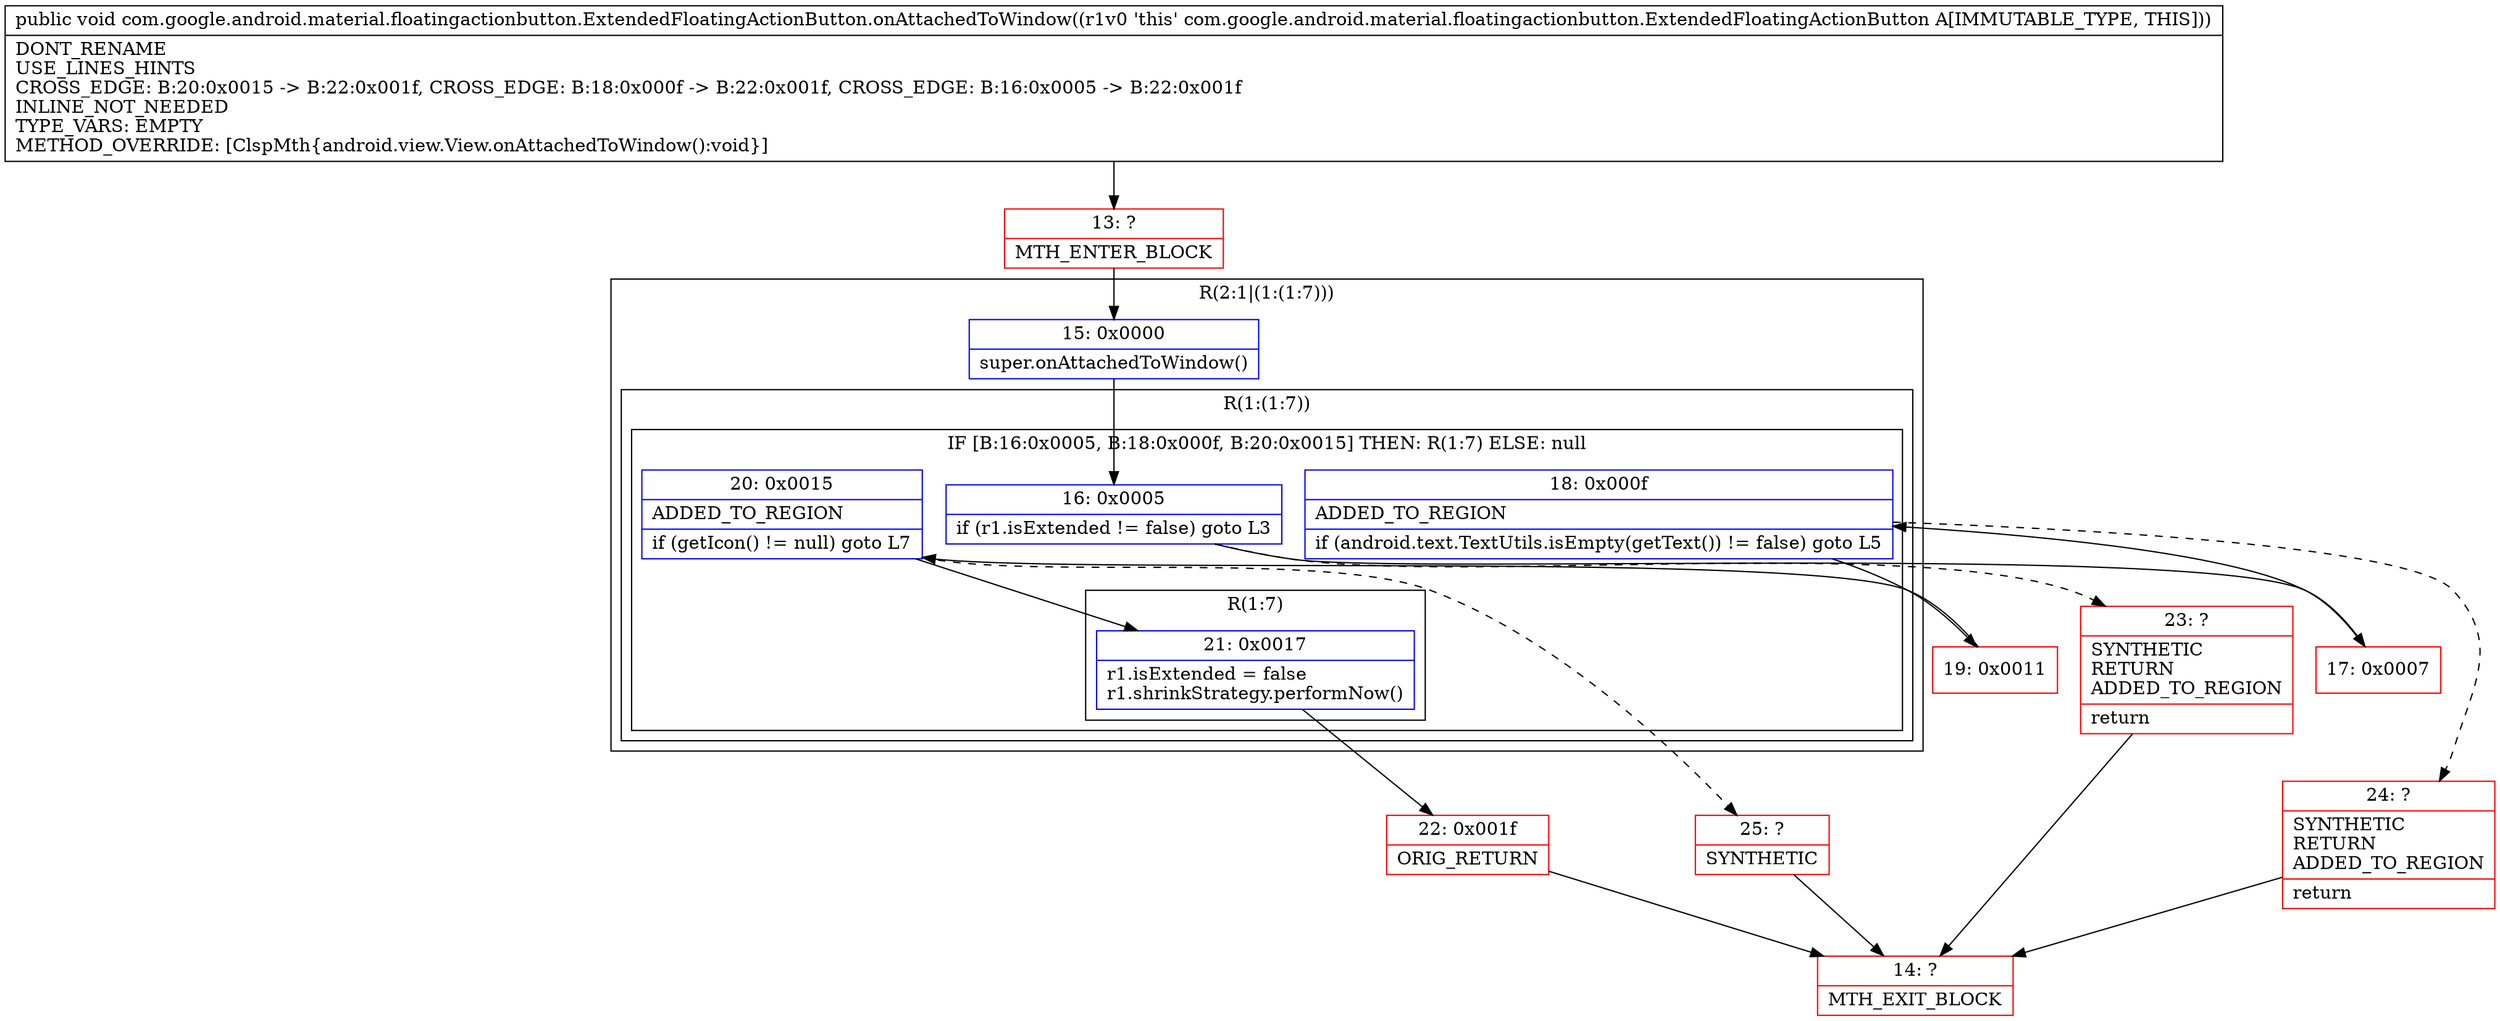 digraph "CFG forcom.google.android.material.floatingactionbutton.ExtendedFloatingActionButton.onAttachedToWindow()V" {
subgraph cluster_Region_347366348 {
label = "R(2:1|(1:(1:7)))";
node [shape=record,color=blue];
Node_15 [shape=record,label="{15\:\ 0x0000|super.onAttachedToWindow()\l}"];
subgraph cluster_Region_2038192901 {
label = "R(1:(1:7))";
node [shape=record,color=blue];
subgraph cluster_IfRegion_1242113550 {
label = "IF [B:16:0x0005, B:18:0x000f, B:20:0x0015] THEN: R(1:7) ELSE: null";
node [shape=record,color=blue];
Node_16 [shape=record,label="{16\:\ 0x0005|if (r1.isExtended != false) goto L3\l}"];
Node_18 [shape=record,label="{18\:\ 0x000f|ADDED_TO_REGION\l|if (android.text.TextUtils.isEmpty(getText()) != false) goto L5\l}"];
Node_20 [shape=record,label="{20\:\ 0x0015|ADDED_TO_REGION\l|if (getIcon() != null) goto L7\l}"];
subgraph cluster_Region_394623976 {
label = "R(1:7)";
node [shape=record,color=blue];
Node_21 [shape=record,label="{21\:\ 0x0017|r1.isExtended = false\lr1.shrinkStrategy.performNow()\l}"];
}
}
}
}
Node_13 [shape=record,color=red,label="{13\:\ ?|MTH_ENTER_BLOCK\l}"];
Node_17 [shape=record,color=red,label="{17\:\ 0x0007}"];
Node_19 [shape=record,color=red,label="{19\:\ 0x0011}"];
Node_22 [shape=record,color=red,label="{22\:\ 0x001f|ORIG_RETURN\l}"];
Node_14 [shape=record,color=red,label="{14\:\ ?|MTH_EXIT_BLOCK\l}"];
Node_25 [shape=record,color=red,label="{25\:\ ?|SYNTHETIC\l}"];
Node_24 [shape=record,color=red,label="{24\:\ ?|SYNTHETIC\lRETURN\lADDED_TO_REGION\l|return\l}"];
Node_23 [shape=record,color=red,label="{23\:\ ?|SYNTHETIC\lRETURN\lADDED_TO_REGION\l|return\l}"];
MethodNode[shape=record,label="{public void com.google.android.material.floatingactionbutton.ExtendedFloatingActionButton.onAttachedToWindow((r1v0 'this' com.google.android.material.floatingactionbutton.ExtendedFloatingActionButton A[IMMUTABLE_TYPE, THIS]))  | DONT_RENAME\lUSE_LINES_HINTS\lCROSS_EDGE: B:20:0x0015 \-\> B:22:0x001f, CROSS_EDGE: B:18:0x000f \-\> B:22:0x001f, CROSS_EDGE: B:16:0x0005 \-\> B:22:0x001f\lINLINE_NOT_NEEDED\lTYPE_VARS: EMPTY\lMETHOD_OVERRIDE: [ClspMth\{android.view.View.onAttachedToWindow():void\}]\l}"];
MethodNode -> Node_13;Node_15 -> Node_16;
Node_16 -> Node_17;
Node_16 -> Node_23[style=dashed];
Node_18 -> Node_19;
Node_18 -> Node_24[style=dashed];
Node_20 -> Node_21;
Node_20 -> Node_25[style=dashed];
Node_21 -> Node_22;
Node_13 -> Node_15;
Node_17 -> Node_18;
Node_19 -> Node_20;
Node_22 -> Node_14;
Node_25 -> Node_14;
Node_24 -> Node_14;
Node_23 -> Node_14;
}

